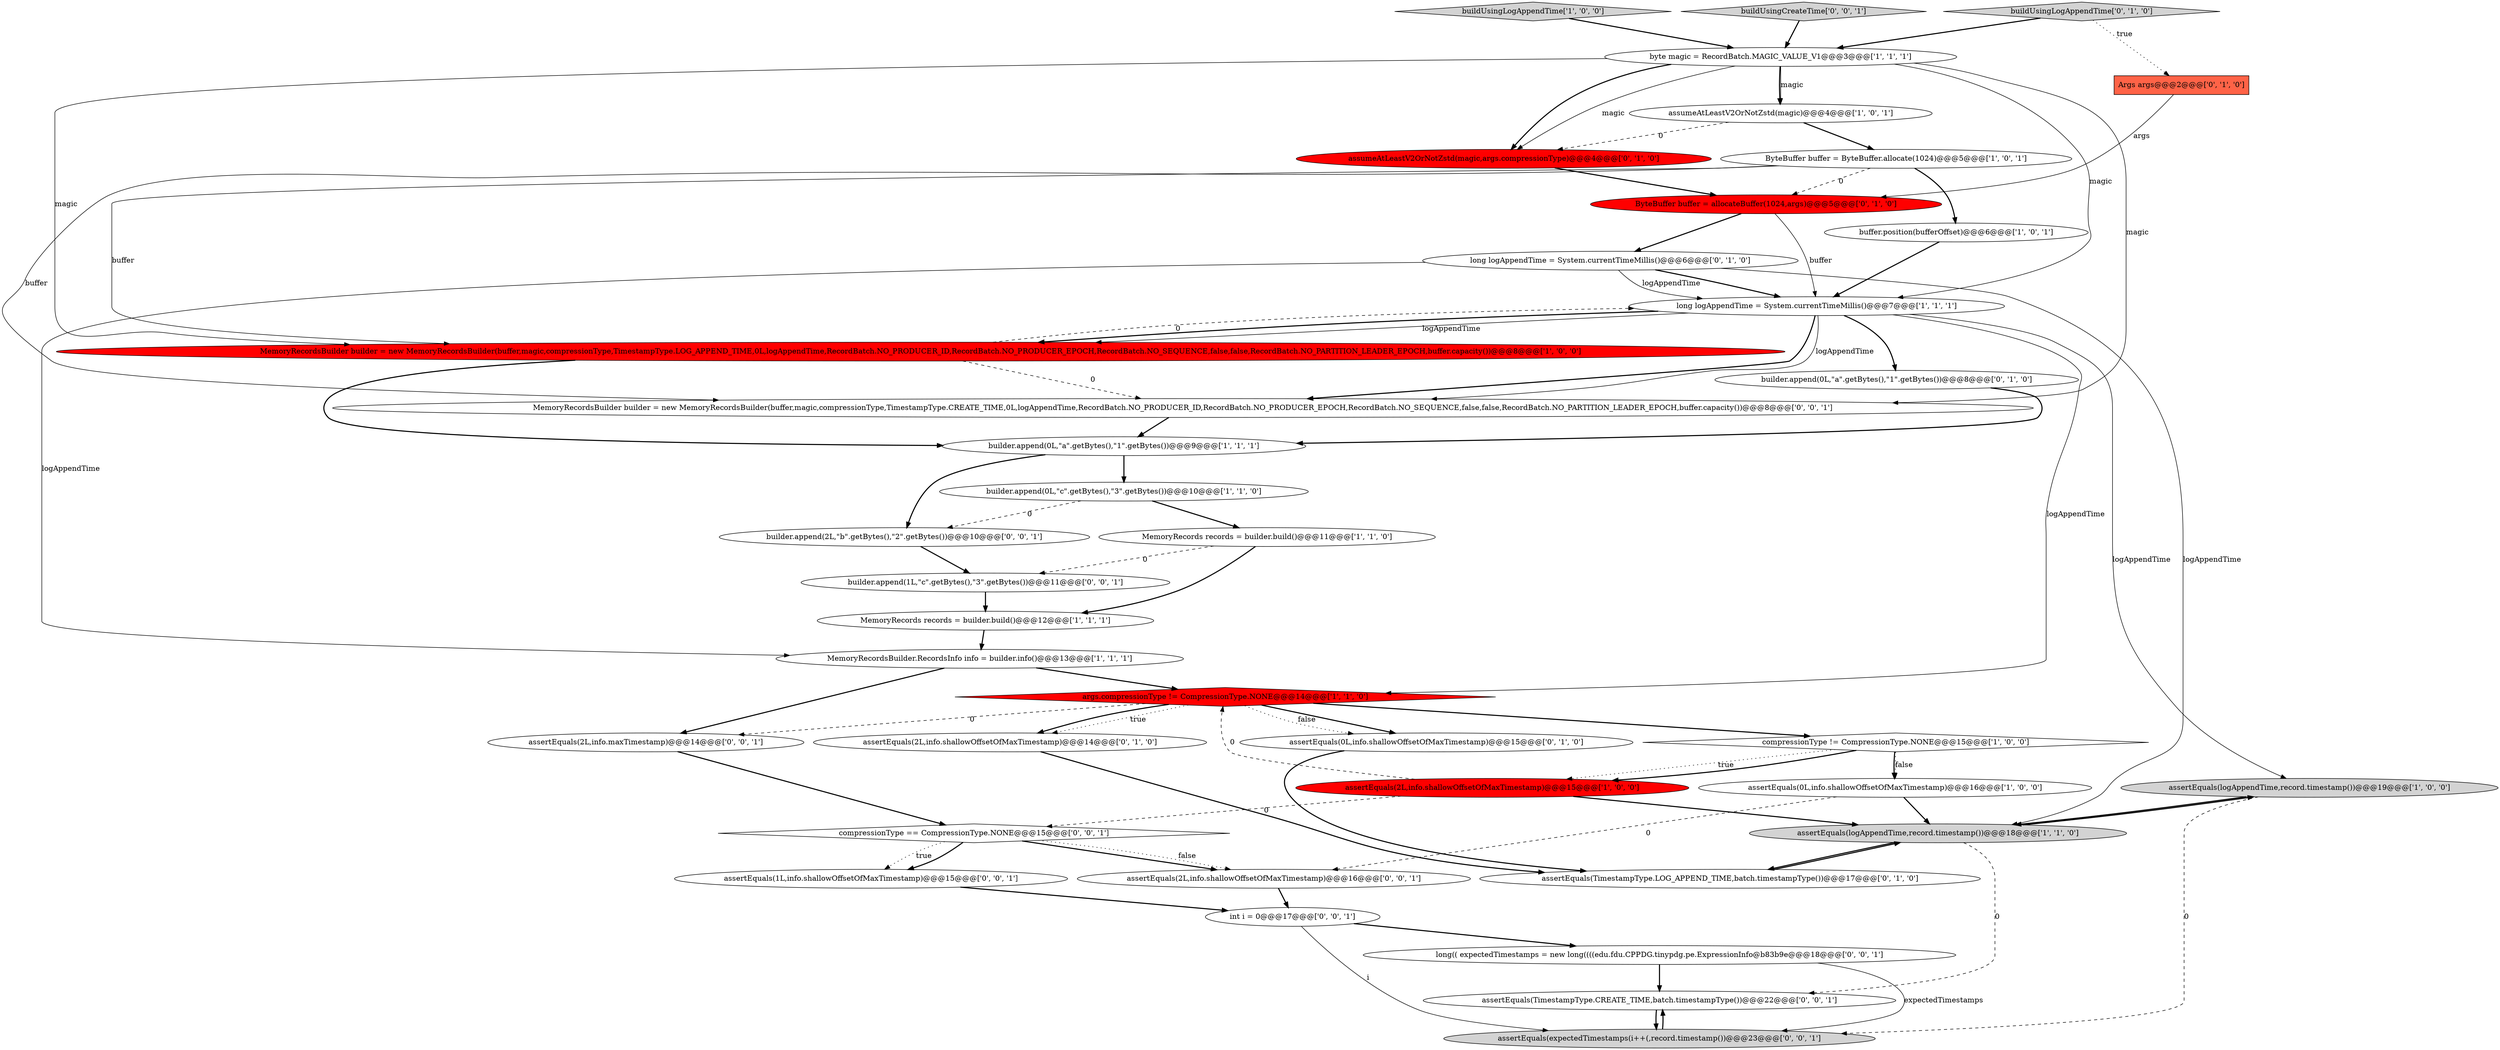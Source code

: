 digraph {
27 [style = filled, label = "assertEquals(2L,info.maxTimestamp)@@@14@@@['0', '0', '1']", fillcolor = white, shape = ellipse image = "AAA0AAABBB3BBB"];
35 [style = filled, label = "MemoryRecordsBuilder builder = new MemoryRecordsBuilder(buffer,magic,compressionType,TimestampType.CREATE_TIME,0L,logAppendTime,RecordBatch.NO_PRODUCER_ID,RecordBatch.NO_PRODUCER_EPOCH,RecordBatch.NO_SEQUENCE,false,false,RecordBatch.NO_PARTITION_LEADER_EPOCH,buffer.capacity())@@@8@@@['0', '0', '1']", fillcolor = white, shape = ellipse image = "AAA0AAABBB3BBB"];
18 [style = filled, label = "assertEquals(2L,info.shallowOffsetOfMaxTimestamp)@@@14@@@['0', '1', '0']", fillcolor = white, shape = ellipse image = "AAA0AAABBB2BBB"];
11 [style = filled, label = "args.compressionType != CompressionType.NONE@@@14@@@['1', '1', '0']", fillcolor = red, shape = diamond image = "AAA1AAABBB1BBB"];
29 [style = filled, label = "long(( expectedTimestamps = new long((((edu.fdu.CPPDG.tinypdg.pe.ExpressionInfo@b83b9e@@@18@@@['0', '0', '1']", fillcolor = white, shape = ellipse image = "AAA0AAABBB3BBB"];
13 [style = filled, label = "assertEquals(0L,info.shallowOffsetOfMaxTimestamp)@@@16@@@['1', '0', '0']", fillcolor = white, shape = ellipse image = "AAA0AAABBB1BBB"];
21 [style = filled, label = "ByteBuffer buffer = allocateBuffer(1024,args)@@@5@@@['0', '1', '0']", fillcolor = red, shape = ellipse image = "AAA1AAABBB2BBB"];
36 [style = filled, label = "compressionType == CompressionType.NONE@@@15@@@['0', '0', '1']", fillcolor = white, shape = diamond image = "AAA0AAABBB3BBB"];
9 [style = filled, label = "MemoryRecordsBuilder builder = new MemoryRecordsBuilder(buffer,magic,compressionType,TimestampType.LOG_APPEND_TIME,0L,logAppendTime,RecordBatch.NO_PRODUCER_ID,RecordBatch.NO_PRODUCER_EPOCH,RecordBatch.NO_SEQUENCE,false,false,RecordBatch.NO_PARTITION_LEADER_EPOCH,buffer.capacity())@@@8@@@['1', '0', '0']", fillcolor = red, shape = ellipse image = "AAA1AAABBB1BBB"];
14 [style = filled, label = "builder.append(0L,\"a\".getBytes(),\"1\".getBytes())@@@9@@@['1', '1', '1']", fillcolor = white, shape = ellipse image = "AAA0AAABBB1BBB"];
7 [style = filled, label = "compressionType != CompressionType.NONE@@@15@@@['1', '0', '0']", fillcolor = white, shape = diamond image = "AAA0AAABBB1BBB"];
17 [style = filled, label = "assertEquals(logAppendTime,record.timestamp())@@@18@@@['1', '1', '0']", fillcolor = lightgray, shape = ellipse image = "AAA0AAABBB1BBB"];
25 [style = filled, label = "assumeAtLeastV2OrNotZstd(magic,args.compressionType)@@@4@@@['0', '1', '0']", fillcolor = red, shape = ellipse image = "AAA1AAABBB2BBB"];
33 [style = filled, label = "buildUsingCreateTime['0', '0', '1']", fillcolor = lightgray, shape = diamond image = "AAA0AAABBB3BBB"];
22 [style = filled, label = "builder.append(0L,\"a\".getBytes(),\"1\".getBytes())@@@8@@@['0', '1', '0']", fillcolor = white, shape = ellipse image = "AAA0AAABBB2BBB"];
3 [style = filled, label = "buildUsingLogAppendTime['1', '0', '0']", fillcolor = lightgray, shape = diamond image = "AAA0AAABBB1BBB"];
38 [style = filled, label = "builder.append(2L,\"b\".getBytes(),\"2\".getBytes())@@@10@@@['0', '0', '1']", fillcolor = white, shape = ellipse image = "AAA0AAABBB3BBB"];
26 [style = filled, label = "buildUsingLogAppendTime['0', '1', '0']", fillcolor = lightgray, shape = diamond image = "AAA0AAABBB2BBB"];
2 [style = filled, label = "MemoryRecords records = builder.build()@@@11@@@['1', '1', '0']", fillcolor = white, shape = ellipse image = "AAA0AAABBB1BBB"];
12 [style = filled, label = "byte magic = RecordBatch.MAGIC_VALUE_V1@@@3@@@['1', '1', '1']", fillcolor = white, shape = ellipse image = "AAA0AAABBB1BBB"];
37 [style = filled, label = "builder.append(1L,\"c\".getBytes(),\"3\".getBytes())@@@11@@@['0', '0', '1']", fillcolor = white, shape = ellipse image = "AAA0AAABBB3BBB"];
24 [style = filled, label = "long logAppendTime = System.currentTimeMillis()@@@6@@@['0', '1', '0']", fillcolor = white, shape = ellipse image = "AAA0AAABBB2BBB"];
32 [style = filled, label = "int i = 0@@@17@@@['0', '0', '1']", fillcolor = white, shape = ellipse image = "AAA0AAABBB3BBB"];
1 [style = filled, label = "buffer.position(bufferOffset)@@@6@@@['1', '0', '1']", fillcolor = white, shape = ellipse image = "AAA0AAABBB1BBB"];
34 [style = filled, label = "assertEquals(1L,info.shallowOffsetOfMaxTimestamp)@@@15@@@['0', '0', '1']", fillcolor = white, shape = ellipse image = "AAA0AAABBB3BBB"];
6 [style = filled, label = "MemoryRecordsBuilder.RecordsInfo info = builder.info()@@@13@@@['1', '1', '1']", fillcolor = white, shape = ellipse image = "AAA0AAABBB1BBB"];
20 [style = filled, label = "assertEquals(TimestampType.LOG_APPEND_TIME,batch.timestampType())@@@17@@@['0', '1', '0']", fillcolor = white, shape = ellipse image = "AAA0AAABBB2BBB"];
19 [style = filled, label = "assertEquals(0L,info.shallowOffsetOfMaxTimestamp)@@@15@@@['0', '1', '0']", fillcolor = white, shape = ellipse image = "AAA0AAABBB2BBB"];
5 [style = filled, label = "MemoryRecords records = builder.build()@@@12@@@['1', '1', '1']", fillcolor = white, shape = ellipse image = "AAA0AAABBB1BBB"];
15 [style = filled, label = "assertEquals(2L,info.shallowOffsetOfMaxTimestamp)@@@15@@@['1', '0', '0']", fillcolor = red, shape = ellipse image = "AAA1AAABBB1BBB"];
28 [style = filled, label = "assertEquals(2L,info.shallowOffsetOfMaxTimestamp)@@@16@@@['0', '0', '1']", fillcolor = white, shape = ellipse image = "AAA0AAABBB3BBB"];
4 [style = filled, label = "builder.append(0L,\"c\".getBytes(),\"3\".getBytes())@@@10@@@['1', '1', '0']", fillcolor = white, shape = ellipse image = "AAA0AAABBB1BBB"];
30 [style = filled, label = "assertEquals(TimestampType.CREATE_TIME,batch.timestampType())@@@22@@@['0', '0', '1']", fillcolor = white, shape = ellipse image = "AAA0AAABBB3BBB"];
16 [style = filled, label = "ByteBuffer buffer = ByteBuffer.allocate(1024)@@@5@@@['1', '0', '1']", fillcolor = white, shape = ellipse image = "AAA0AAABBB1BBB"];
31 [style = filled, label = "assertEquals(expectedTimestamps(i++(,record.timestamp())@@@23@@@['0', '0', '1']", fillcolor = lightgray, shape = ellipse image = "AAA0AAABBB3BBB"];
23 [style = filled, label = "Args args@@@2@@@['0', '1', '0']", fillcolor = tomato, shape = box image = "AAA1AAABBB2BBB"];
0 [style = filled, label = "assumeAtLeastV2OrNotZstd(magic)@@@4@@@['1', '0', '1']", fillcolor = white, shape = ellipse image = "AAA0AAABBB1BBB"];
10 [style = filled, label = "long logAppendTime = System.currentTimeMillis()@@@7@@@['1', '1', '1']", fillcolor = white, shape = ellipse image = "AAA0AAABBB1BBB"];
8 [style = filled, label = "assertEquals(logAppendTime,record.timestamp())@@@19@@@['1', '0', '0']", fillcolor = lightgray, shape = ellipse image = "AAA0AAABBB1BBB"];
24->17 [style = solid, label="logAppendTime"];
12->35 [style = solid, label="magic"];
29->30 [style = bold, label=""];
15->11 [style = dashed, label="0"];
36->28 [style = bold, label=""];
10->35 [style = bold, label=""];
23->21 [style = solid, label="args"];
21->24 [style = bold, label=""];
24->6 [style = solid, label="logAppendTime"];
37->5 [style = bold, label=""];
13->17 [style = bold, label=""];
15->17 [style = bold, label=""];
26->12 [style = bold, label=""];
0->25 [style = dashed, label="0"];
21->10 [style = solid, label="buffer"];
6->11 [style = bold, label=""];
31->30 [style = bold, label=""];
9->14 [style = bold, label=""];
34->32 [style = bold, label=""];
10->9 [style = solid, label="logAppendTime"];
25->21 [style = bold, label=""];
17->20 [style = bold, label=""];
16->35 [style = solid, label="buffer"];
24->10 [style = bold, label=""];
19->20 [style = bold, label=""];
14->38 [style = bold, label=""];
26->23 [style = dotted, label="true"];
4->2 [style = bold, label=""];
15->36 [style = dashed, label="0"];
16->21 [style = dashed, label="0"];
11->18 [style = bold, label=""];
16->9 [style = solid, label="buffer"];
8->17 [style = bold, label=""];
13->28 [style = dashed, label="0"];
18->20 [style = bold, label=""];
5->6 [style = bold, label=""];
38->37 [style = bold, label=""];
2->37 [style = dashed, label="0"];
7->13 [style = dotted, label="false"];
22->14 [style = bold, label=""];
14->4 [style = bold, label=""];
10->35 [style = solid, label="logAppendTime"];
17->8 [style = bold, label=""];
12->10 [style = solid, label="magic"];
0->16 [style = bold, label=""];
36->28 [style = dotted, label="false"];
4->38 [style = dashed, label="0"];
3->12 [style = bold, label=""];
33->12 [style = bold, label=""];
35->14 [style = bold, label=""];
7->15 [style = dotted, label="true"];
28->32 [style = bold, label=""];
9->35 [style = dashed, label="0"];
6->27 [style = bold, label=""];
32->31 [style = solid, label="i"];
16->1 [style = bold, label=""];
10->11 [style = solid, label="logAppendTime"];
30->31 [style = bold, label=""];
7->15 [style = bold, label=""];
12->0 [style = solid, label="magic"];
24->10 [style = solid, label="logAppendTime"];
10->9 [style = bold, label=""];
11->27 [style = dashed, label="0"];
36->34 [style = bold, label=""];
2->5 [style = bold, label=""];
7->13 [style = bold, label=""];
10->22 [style = bold, label=""];
20->17 [style = bold, label=""];
27->36 [style = bold, label=""];
9->10 [style = dashed, label="0"];
10->8 [style = solid, label="logAppendTime"];
11->19 [style = bold, label=""];
11->18 [style = dotted, label="true"];
12->0 [style = bold, label=""];
12->25 [style = solid, label="magic"];
32->29 [style = bold, label=""];
12->9 [style = solid, label="magic"];
11->19 [style = dotted, label="false"];
12->25 [style = bold, label=""];
29->31 [style = solid, label="expectedTimestamps"];
8->31 [style = dashed, label="0"];
1->10 [style = bold, label=""];
36->34 [style = dotted, label="true"];
17->30 [style = dashed, label="0"];
11->7 [style = bold, label=""];
}
